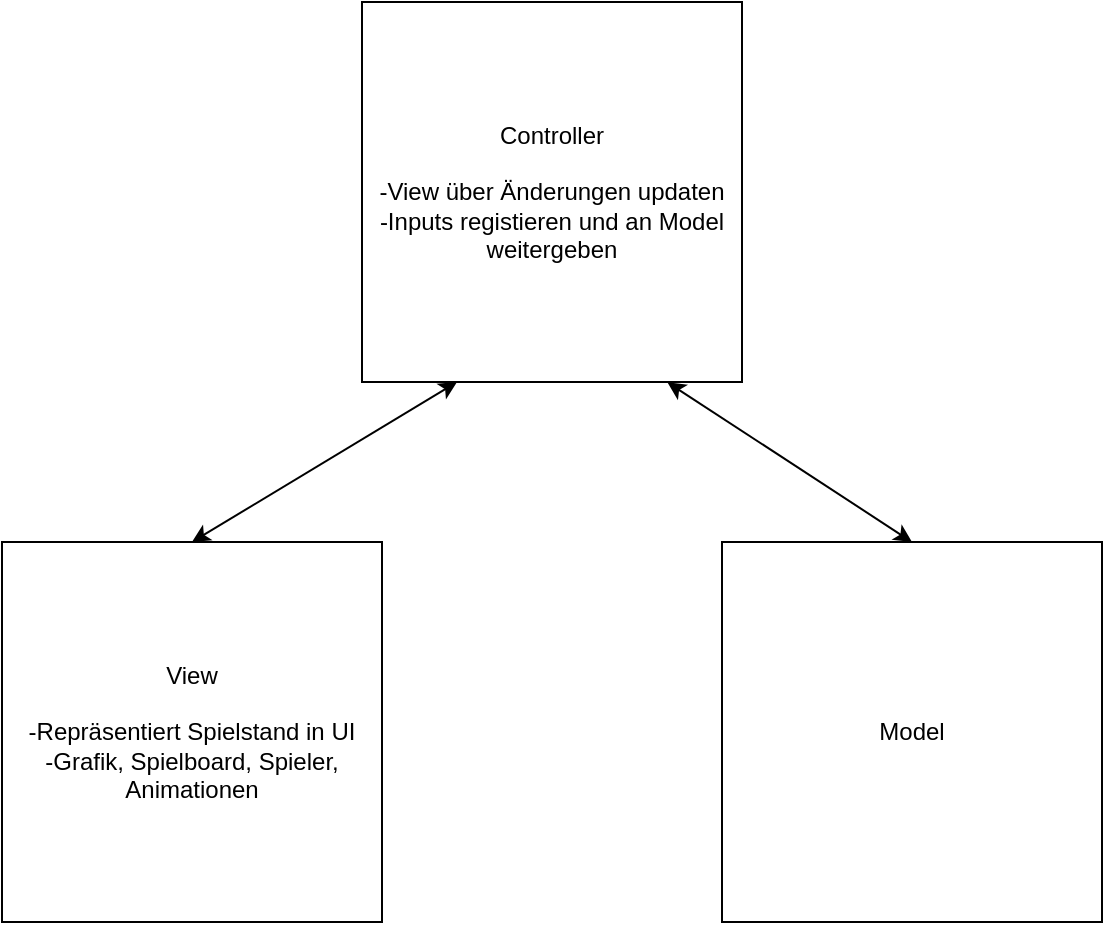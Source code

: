 <mxfile version="22.1.2" type="device">
  <diagram name="Page-1" id="eOkCdFFnqTIDJKb7r1Ex">
    <mxGraphModel dx="989" dy="576" grid="1" gridSize="10" guides="1" tooltips="1" connect="1" arrows="1" fold="1" page="1" pageScale="1" pageWidth="827" pageHeight="1169" math="0" shadow="0">
      <root>
        <mxCell id="0" />
        <mxCell id="1" parent="0" />
        <mxCell id="5BiLIh9PxY1oMsfNygHp-1" value="View&lt;br&gt;&lt;br&gt;-Repräsentiert Spielstand in UI&lt;br&gt;-Grafik, Spielboard, Spieler, Animationen" style="whiteSpace=wrap;html=1;aspect=fixed;" vertex="1" parent="1">
          <mxGeometry x="110" y="350" width="190" height="190" as="geometry" />
        </mxCell>
        <mxCell id="5BiLIh9PxY1oMsfNygHp-2" value="Model" style="whiteSpace=wrap;html=1;aspect=fixed;" vertex="1" parent="1">
          <mxGeometry x="470" y="350" width="190" height="190" as="geometry" />
        </mxCell>
        <mxCell id="5BiLIh9PxY1oMsfNygHp-3" value="Controller&lt;br&gt;&lt;br&gt;-View über Änderungen updaten&lt;br&gt;-Inputs registieren und an Model weitergeben&lt;br&gt;" style="whiteSpace=wrap;html=1;aspect=fixed;" vertex="1" parent="1">
          <mxGeometry x="290" y="80" width="190" height="190" as="geometry" />
        </mxCell>
        <mxCell id="5BiLIh9PxY1oMsfNygHp-4" value="" style="endArrow=classic;startArrow=classic;html=1;rounded=0;exitX=0.5;exitY=0;exitDx=0;exitDy=0;entryX=0.25;entryY=1;entryDx=0;entryDy=0;" edge="1" parent="1" source="5BiLIh9PxY1oMsfNygHp-1" target="5BiLIh9PxY1oMsfNygHp-3">
          <mxGeometry width="50" height="50" relative="1" as="geometry">
            <mxPoint x="330" y="310" as="sourcePoint" />
            <mxPoint x="380" y="260" as="targetPoint" />
          </mxGeometry>
        </mxCell>
        <mxCell id="5BiLIh9PxY1oMsfNygHp-5" value="" style="endArrow=classic;startArrow=classic;html=1;rounded=0;exitX=0.5;exitY=0;exitDx=0;exitDy=0;entryX=0.804;entryY=1.001;entryDx=0;entryDy=0;entryPerimeter=0;" edge="1" parent="1" source="5BiLIh9PxY1oMsfNygHp-2" target="5BiLIh9PxY1oMsfNygHp-3">
          <mxGeometry width="50" height="50" relative="1" as="geometry">
            <mxPoint x="215" y="360" as="sourcePoint" />
            <mxPoint x="348" y="280" as="targetPoint" />
          </mxGeometry>
        </mxCell>
      </root>
    </mxGraphModel>
  </diagram>
</mxfile>
